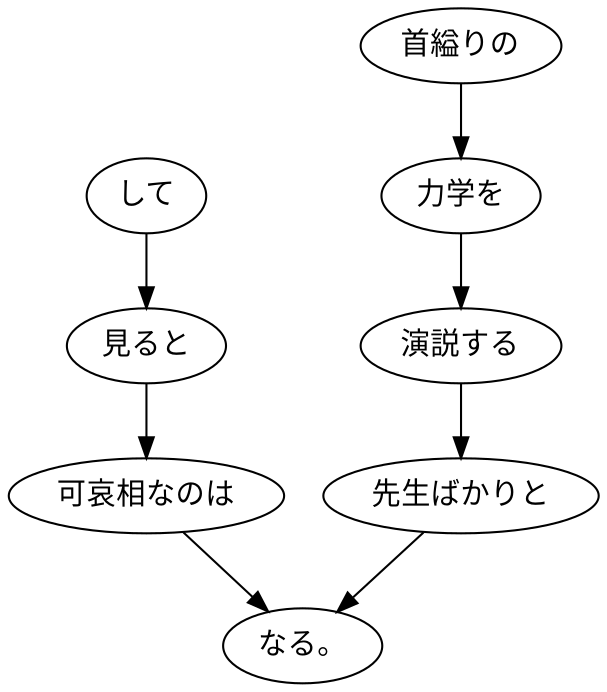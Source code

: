 digraph graph1791 {
	node0 [label="して"];
	node1 [label="見ると"];
	node2 [label="可哀相なのは"];
	node3 [label="首縊りの"];
	node4 [label="力学を"];
	node5 [label="演説する"];
	node6 [label="先生ばかりと"];
	node7 [label="なる。"];
	node0 -> node1;
	node1 -> node2;
	node2 -> node7;
	node3 -> node4;
	node4 -> node5;
	node5 -> node6;
	node6 -> node7;
}

